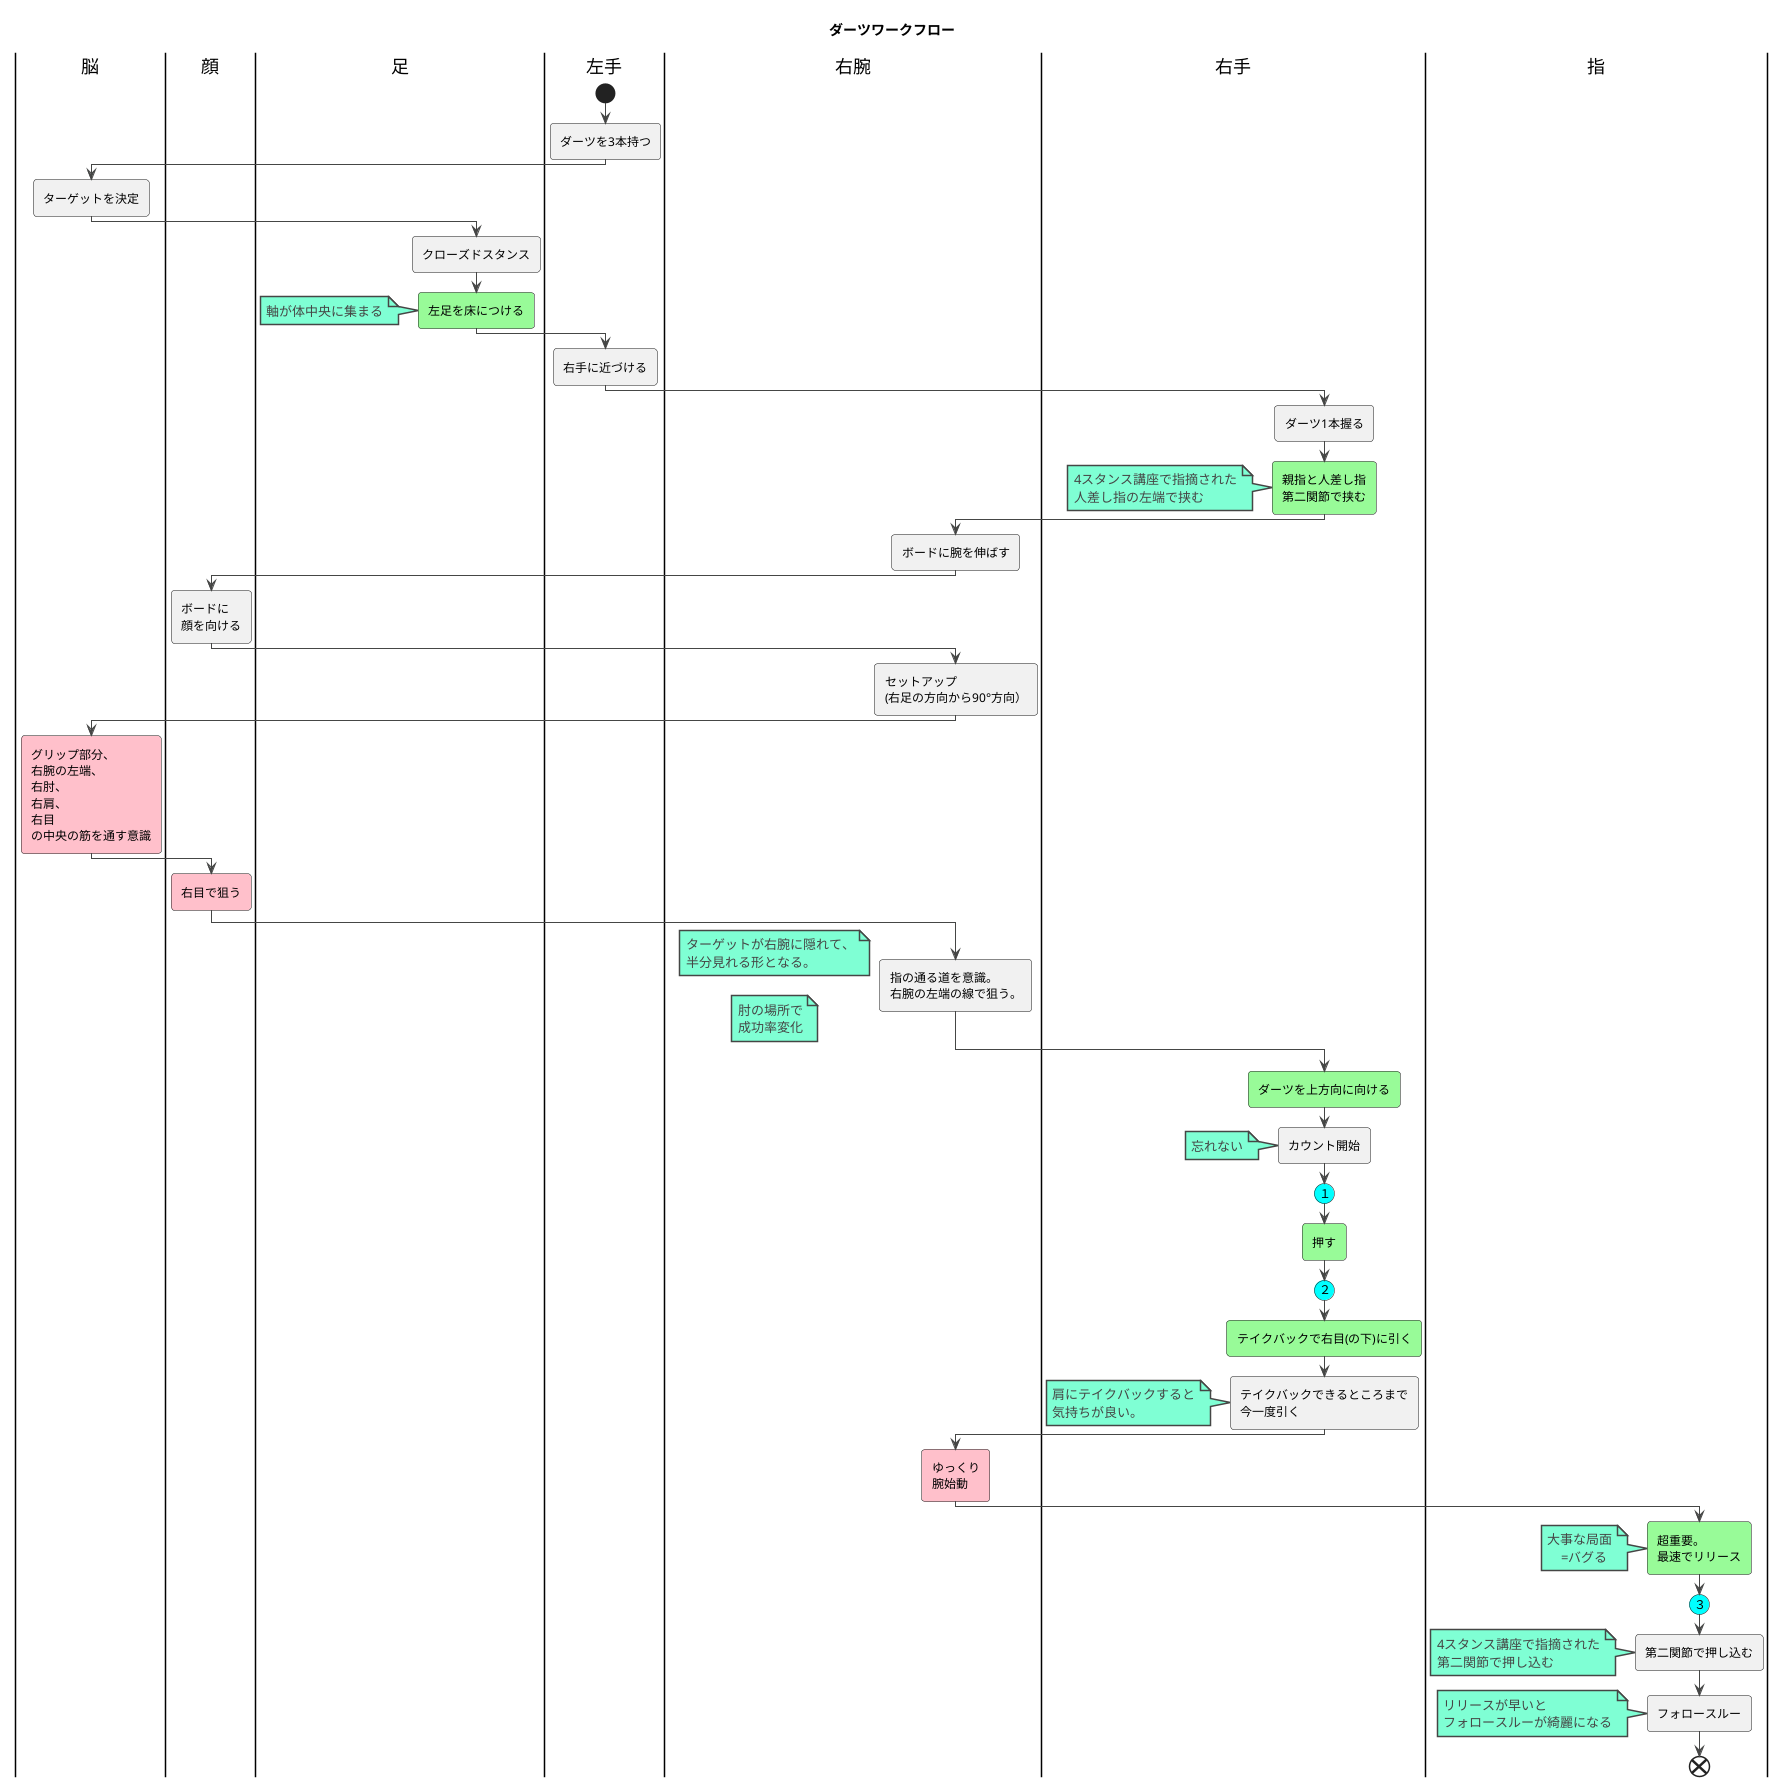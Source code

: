 @startuml
title ダーツワークフロー



!theme vibrant

|脳|
|顔|
|足|
|左手|
|右腕|
|左手|
start
:ダーツを3本持つ;
|脳|
:ターゲットを決定;
|足|
:クローズドスタンス;
#palegreen:左足を床につける;
note
  軸が体中央に集まる
end note
/'
################
##pink:左足を右足よりも
#後ろに下げる;
################
'/

|左手|
:右手に近づける;
|右手|
:ダーツ1本握る;
#palegreen:親指と人差し指
第二関節で挟む;
note
  4スタンス講座で指摘された
  人差し指の左端で挟む
end note

|右腕|
:ボードに腕を伸ばす;

|顔|
:ボードに
顔を向ける;
|右腕|
:セットアップ
(右足の方向から90°方向）;

|脳|
#pink:グリップ部分、
右腕の左端、
右肘、
右肩、
右目
の中央の筋を通す意識;
|顔|
#pink:右目で狙う;
|右腕|
:指の通る道を意識。
右腕の左端の線で狙う。;
note
ターゲットが右腕に隠れて、
半分見れる形となる。
end note

note
肘の場所で
成功率変化
end note

|右腕|
|右手|
#palegreen:ダーツを上方向に向ける;

:カウント開始;

note
    忘れない
end note

#Aqua:(１)


#palegreen:押す;

#Aqua:(２)

#palegreen:テイクバックで右目(の下)に引く;

:テイクバックできるところまで
今一度引く;

note
    肩にテイクバックすると
    気持ちが良い。
end note

/'
#pink:肘固定意識;
note
    固定が甘い
    →飛ばない
end note
#pink:肘の裏側意識;
note
    指の道が
    肘の左側
end note
'/

|右腕|
#pink:ゆっくり
腕始動;
|指|
#palegreen:超重要。
最速でリリース;
note
    大事な局面
        =バグる 
end note

#Aqua:(３)

:第二関節で押し込む;
note
  4スタンス講座で指摘された
  第二関節で押し込む
end note

:フォロースルー;
note
  リリースが早いと
  フォロースルーが綺麗になる
end note

end
@enduml
